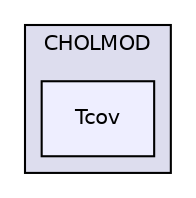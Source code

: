 digraph "libs/SuiteSparse/CHOLMOD/Tcov" {
  compound=true
  node [ fontsize="10", fontname="Helvetica"];
  edge [ labelfontsize="10", labelfontname="Helvetica"];
  subgraph clusterdir_1715615f3f6e7394862de293d3809de9 {
    graph [ bgcolor="#ddddee", pencolor="black", label="CHOLMOD" fontname="Helvetica", fontsize="10", URL="dir_1715615f3f6e7394862de293d3809de9.html"]
  dir_a4ce7b0e68c3f943eb2928120146f6e3 [shape=box, label="Tcov", style="filled", fillcolor="#eeeeff", pencolor="black", URL="dir_a4ce7b0e68c3f943eb2928120146f6e3.html"];
  }
}
